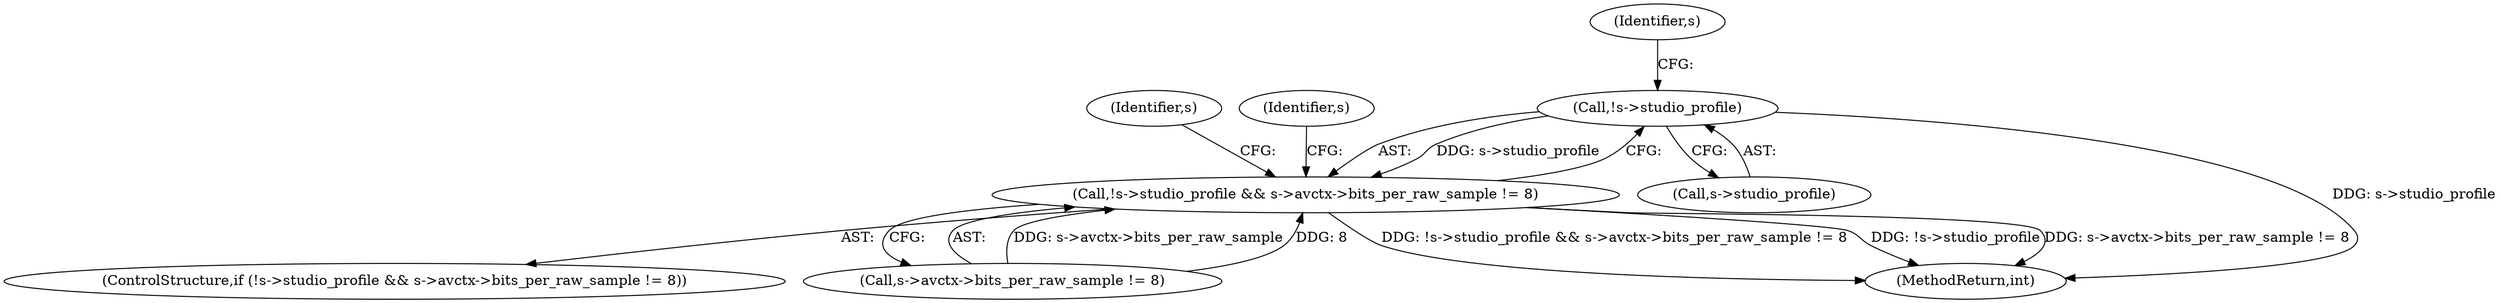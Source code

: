 digraph "0_FFmpeg_2aa9047486dbff12d9e040f917e5f799ed2fd78b@pointer" {
"1000127" [label="(Call,!s->studio_profile)"];
"1000126" [label="(Call,!s->studio_profile && s->avctx->bits_per_raw_sample != 8)"];
"1000149" [label="(Identifier,s)"];
"1000125" [label="(ControlStructure,if (!s->studio_profile && s->avctx->bits_per_raw_sample != 8))"];
"1000128" [label="(Call,s->studio_profile)"];
"1000127" [label="(Call,!s->studio_profile)"];
"1000131" [label="(Call,s->avctx->bits_per_raw_sample != 8)"];
"1000777" [label="(MethodReturn,int)"];
"1000141" [label="(Identifier,s)"];
"1000134" [label="(Identifier,s)"];
"1000126" [label="(Call,!s->studio_profile && s->avctx->bits_per_raw_sample != 8)"];
"1000127" -> "1000126"  [label="AST: "];
"1000127" -> "1000128"  [label="CFG: "];
"1000128" -> "1000127"  [label="AST: "];
"1000134" -> "1000127"  [label="CFG: "];
"1000126" -> "1000127"  [label="CFG: "];
"1000127" -> "1000777"  [label="DDG: s->studio_profile"];
"1000127" -> "1000126"  [label="DDG: s->studio_profile"];
"1000126" -> "1000125"  [label="AST: "];
"1000126" -> "1000131"  [label="CFG: "];
"1000131" -> "1000126"  [label="AST: "];
"1000141" -> "1000126"  [label="CFG: "];
"1000149" -> "1000126"  [label="CFG: "];
"1000126" -> "1000777"  [label="DDG: !s->studio_profile && s->avctx->bits_per_raw_sample != 8"];
"1000126" -> "1000777"  [label="DDG: !s->studio_profile"];
"1000126" -> "1000777"  [label="DDG: s->avctx->bits_per_raw_sample != 8"];
"1000131" -> "1000126"  [label="DDG: s->avctx->bits_per_raw_sample"];
"1000131" -> "1000126"  [label="DDG: 8"];
}
